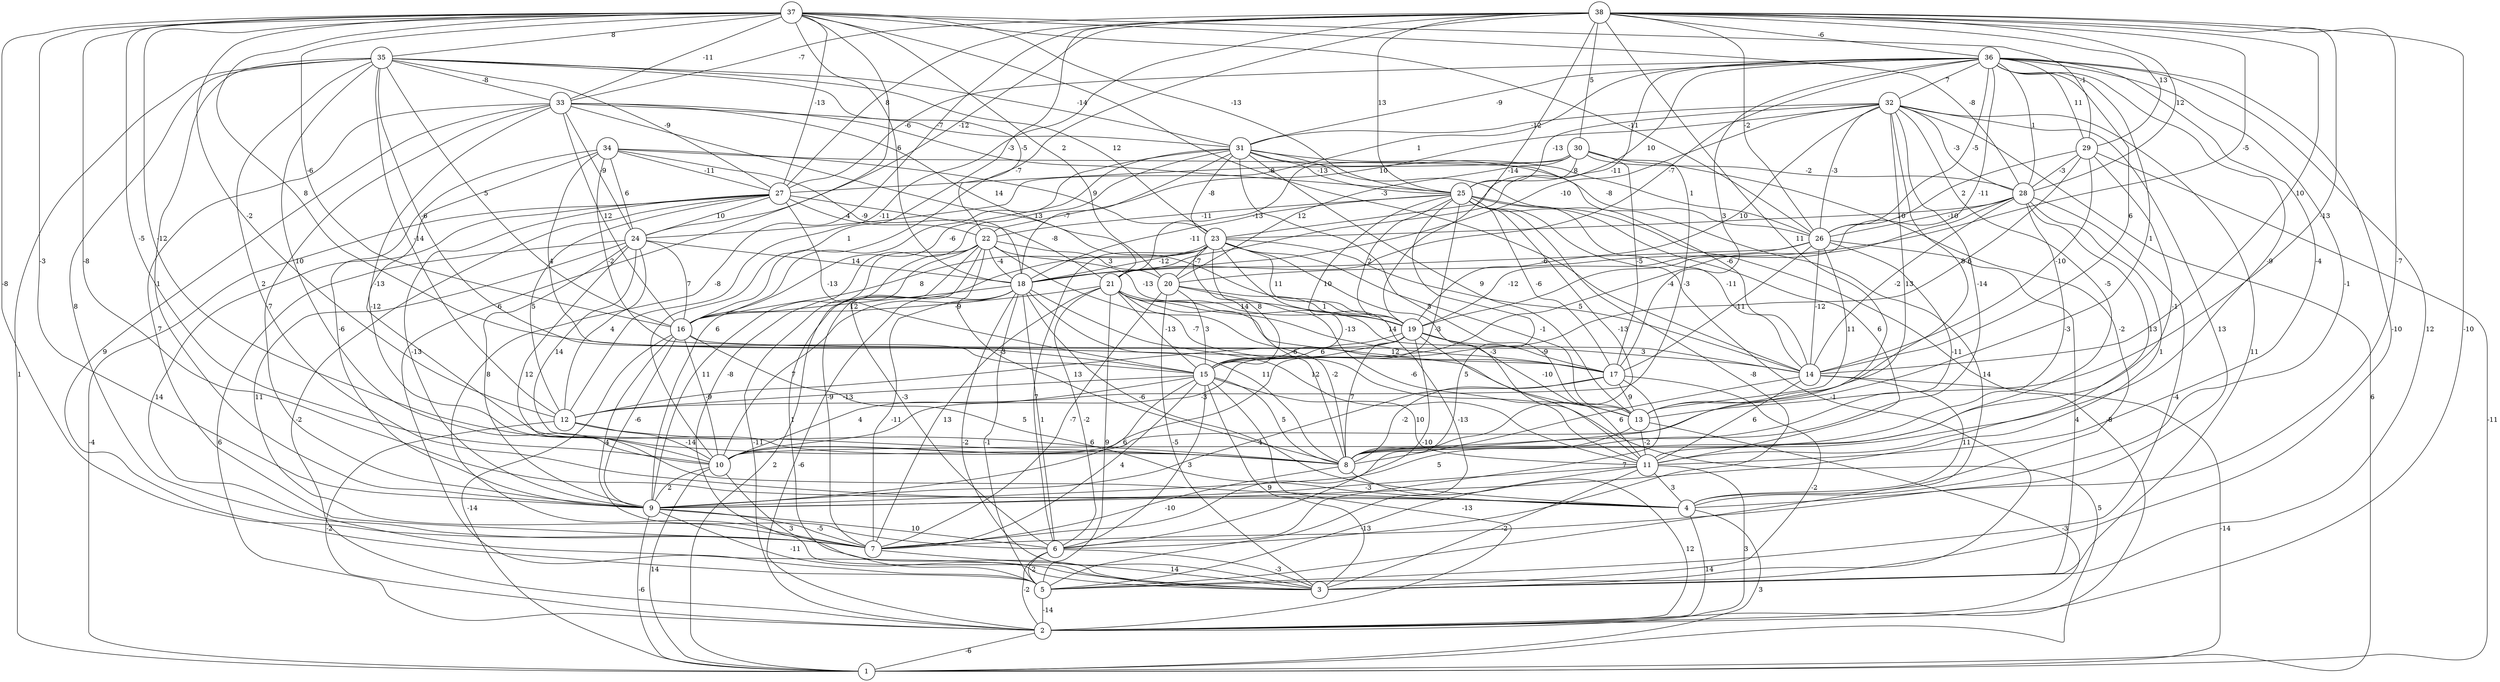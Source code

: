 graph { 
	 fontname="Helvetica,Arial,sans-serif" 
	 node [shape = circle]; 
	 38 -- 2 [label = "-10"];
	 38 -- 4 [label = "-7"];
	 38 -- 7 [label = "-8"];
	 38 -- 8 [label = "11"];
	 38 -- 10 [label = "1"];
	 38 -- 12 [label = "-11"];
	 38 -- 13 [label = "-13"];
	 38 -- 14 [label = "10"];
	 38 -- 16 [label = "-7"];
	 38 -- 19 [label = "-14"];
	 38 -- 20 [label = "-5"];
	 38 -- 24 [label = "-12"];
	 38 -- 25 [label = "13"];
	 38 -- 26 [label = "-2"];
	 38 -- 27 [label = "8"];
	 38 -- 28 [label = "12"];
	 38 -- 29 [label = "13"];
	 38 -- 30 [label = "5"];
	 38 -- 33 [label = "-7"];
	 38 -- 36 [label = "-6"];
	 37 -- 4 [label = "-8"];
	 37 -- 5 [label = "6"];
	 37 -- 7 [label = "-8"];
	 37 -- 8 [label = "-12"];
	 37 -- 9 [label = "-3"];
	 37 -- 10 [label = "-5"];
	 37 -- 12 [label = "-2"];
	 37 -- 14 [label = "-3"];
	 37 -- 16 [label = "-6"];
	 37 -- 17 [label = "8"];
	 37 -- 18 [label = "6"];
	 37 -- 20 [label = "2"];
	 37 -- 25 [label = "-13"];
	 37 -- 26 [label = "-11"];
	 37 -- 27 [label = "-13"];
	 37 -- 28 [label = "-8"];
	 37 -- 29 [label = "-1"];
	 37 -- 33 [label = "-11"];
	 37 -- 35 [label = "8"];
	 36 -- 3 [label = "12"];
	 36 -- 4 [label = "-1"];
	 36 -- 5 [label = "-10"];
	 36 -- 8 [label = "-9"];
	 36 -- 11 [label = "-4"];
	 36 -- 13 [label = "1"];
	 36 -- 14 [label = "6"];
	 36 -- 17 [label = "3"];
	 36 -- 18 [label = "-11"];
	 36 -- 19 [label = "-11"];
	 36 -- 21 [label = "-7"];
	 36 -- 23 [label = "10"];
	 36 -- 24 [label = "1"];
	 36 -- 26 [label = "-5"];
	 36 -- 27 [label = "-6"];
	 36 -- 28 [label = "1"];
	 36 -- 29 [label = "11"];
	 36 -- 31 [label = "-9"];
	 36 -- 32 [label = "7"];
	 35 -- 1 [label = "1"];
	 35 -- 4 [label = "2"];
	 35 -- 7 [label = "8"];
	 35 -- 9 [label = "1"];
	 35 -- 10 [label = "10"];
	 35 -- 12 [label = "-14"];
	 35 -- 15 [label = "-6"];
	 35 -- 16 [label = "5"];
	 35 -- 22 [label = "-5"];
	 35 -- 23 [label = "12"];
	 35 -- 27 [label = "-9"];
	 35 -- 31 [label = "-14"];
	 35 -- 33 [label = "-8"];
	 34 -- 9 [label = "-6"];
	 34 -- 10 [label = "-12"];
	 34 -- 15 [label = "4"];
	 34 -- 17 [label = "-2"];
	 34 -- 18 [label = "-9"];
	 34 -- 23 [label = "9"];
	 34 -- 24 [label = "6"];
	 34 -- 26 [label = "-8"];
	 34 -- 27 [label = "-11"];
	 33 -- 5 [label = "9"];
	 33 -- 7 [label = "7"];
	 33 -- 8 [label = "-13"];
	 33 -- 9 [label = "-7"];
	 33 -- 16 [label = "12"];
	 33 -- 19 [label = "13"];
	 33 -- 21 [label = "14"];
	 33 -- 24 [label = "-9"];
	 33 -- 25 [label = "-3"];
	 33 -- 31 [label = "-7"];
	 32 -- 1 [label = "6"];
	 32 -- 3 [label = "11"];
	 32 -- 7 [label = "13"];
	 32 -- 8 [label = "-14"];
	 32 -- 10 [label = "13"];
	 32 -- 11 [label = "-5"];
	 32 -- 13 [label = "8"];
	 32 -- 18 [label = "-10"];
	 32 -- 19 [label = "10"];
	 32 -- 22 [label = "10"];
	 32 -- 25 [label = "-13"];
	 32 -- 26 [label = "-3"];
	 32 -- 28 [label = "-3"];
	 32 -- 31 [label = "-12"];
	 31 -- 3 [label = "-8"];
	 31 -- 5 [label = "14"];
	 31 -- 9 [label = "6"];
	 31 -- 11 [label = "5"];
	 31 -- 13 [label = "9"];
	 31 -- 14 [label = "-6"];
	 31 -- 16 [label = "-6"];
	 31 -- 18 [label = "-7"];
	 31 -- 23 [label = "-8"];
	 31 -- 25 [label = "-13"];
	 31 -- 26 [label = "1"];
	 30 -- 4 [label = "-2"];
	 30 -- 12 [label = "-3"];
	 30 -- 17 [label = "-5"];
	 30 -- 20 [label = "12"];
	 30 -- 21 [label = "-13"];
	 30 -- 25 [label = "8"];
	 30 -- 27 [label = "-8"];
	 30 -- 28 [label = "-2"];
	 29 -- 1 [label = "-11"];
	 29 -- 8 [label = "-1"];
	 29 -- 14 [label = "-10"];
	 29 -- 15 [label = "6"];
	 29 -- 26 [label = "2"];
	 29 -- 28 [label = "-3"];
	 28 -- 5 [label = "-4"];
	 28 -- 8 [label = "-3"];
	 28 -- 9 [label = "1"];
	 28 -- 11 [label = "13"];
	 28 -- 14 [label = "-2"];
	 28 -- 15 [label = "-4"];
	 28 -- 23 [label = "10"];
	 28 -- 26 [label = "-10"];
	 27 -- 1 [label = "-4"];
	 27 -- 2 [label = "-2"];
	 27 -- 3 [label = "14"];
	 27 -- 9 [label = "-13"];
	 27 -- 12 [label = "5"];
	 27 -- 15 [label = "-13"];
	 27 -- 21 [label = "-8"];
	 27 -- 22 [label = "4"];
	 27 -- 24 [label = "10"];
	 26 -- 3 [label = "4"];
	 26 -- 10 [label = "-11"];
	 26 -- 13 [label = "11"];
	 26 -- 14 [label = "-12"];
	 26 -- 17 [label = "-11"];
	 26 -- 18 [label = "-6"];
	 26 -- 19 [label = "-12"];
	 25 -- 2 [label = "-8"];
	 25 -- 3 [label = "-1"];
	 25 -- 6 [label = "-8"];
	 25 -- 7 [label = "5"];
	 25 -- 8 [label = "-13"];
	 25 -- 10 [label = "-3"];
	 25 -- 11 [label = "6"];
	 25 -- 14 [label = "-11"];
	 25 -- 15 [label = "10"];
	 25 -- 17 [label = "-6"];
	 25 -- 18 [label = "-11"];
	 25 -- 19 [label = "2"];
	 25 -- 22 [label = "-11"];
	 24 -- 2 [label = "6"];
	 24 -- 4 [label = "12"];
	 24 -- 7 [label = "11"];
	 24 -- 8 [label = "14"];
	 24 -- 9 [label = "8"];
	 24 -- 12 [label = "4"];
	 24 -- 16 [label = "7"];
	 24 -- 18 [label = "14"];
	 23 -- 1 [label = "2"];
	 23 -- 5 [label = "-13"];
	 23 -- 6 [label = "7"];
	 23 -- 8 [label = "-6"];
	 23 -- 11 [label = "-3"];
	 23 -- 13 [label = "-1"];
	 23 -- 14 [label = "5"];
	 23 -- 15 [label = "8"];
	 23 -- 16 [label = "8"];
	 23 -- 18 [label = "-12"];
	 23 -- 19 [label = "11"];
	 23 -- 20 [label = "-7"];
	 22 -- 2 [label = "-11"];
	 22 -- 5 [label = "1"];
	 22 -- 6 [label = "-3"];
	 22 -- 7 [label = "-9"];
	 22 -- 8 [label = "-3"];
	 22 -- 9 [label = "11"];
	 22 -- 13 [label = "-7"];
	 22 -- 18 [label = "-4"];
	 22 -- 19 [label = "-13"];
	 22 -- 20 [label = "3"];
	 21 -- 5 [label = "9"];
	 21 -- 6 [label = "-2"];
	 21 -- 7 [label = "13"];
	 21 -- 8 [label = "-2"];
	 21 -- 13 [label = "12"];
	 21 -- 14 [label = "14"];
	 21 -- 15 [label = "-13"];
	 21 -- 16 [label = "-9"];
	 21 -- 17 [label = "-13"];
	 21 -- 19 [label = "14"];
	 20 -- 3 [label = "-5"];
	 20 -- 7 [label = "-7"];
	 20 -- 11 [label = "-6"];
	 20 -- 15 [label = "3"];
	 20 -- 19 [label = "1"];
	 19 -- 1 [label = "5"];
	 19 -- 6 [label = "-10"];
	 19 -- 8 [label = "7"];
	 19 -- 10 [label = "-3"];
	 19 -- 12 [label = "13"];
	 19 -- 13 [label = "-10"];
	 19 -- 15 [label = "6"];
	 19 -- 17 [label = "-9"];
	 18 -- 2 [label = "-6"];
	 18 -- 3 [label = "-2"];
	 18 -- 4 [label = "-6"];
	 18 -- 5 [label = "-1"];
	 18 -- 6 [label = "1"];
	 18 -- 7 [label = "-11"];
	 18 -- 8 [label = "11"];
	 18 -- 10 [label = "7"];
	 18 -- 11 [label = "12"];
	 18 -- 16 [label = "12"];
	 17 -- 3 [label = "-2"];
	 17 -- 6 [label = "7"];
	 17 -- 8 [label = "-2"];
	 17 -- 9 [label = "4"];
	 17 -- 13 [label = "9"];
	 16 -- 1 [label = "-14"];
	 16 -- 4 [label = "5"];
	 16 -- 6 [label = "4"];
	 16 -- 9 [label = "-6"];
	 16 -- 10 [label = "-9"];
	 16 -- 14 [label = "3"];
	 15 -- 2 [label = "-13"];
	 15 -- 3 [label = "9"];
	 15 -- 6 [label = "3"];
	 15 -- 7 [label = "4"];
	 15 -- 8 [label = "5"];
	 15 -- 9 [label = "6"];
	 15 -- 10 [label = "4"];
	 15 -- 11 [label = "10"];
	 15 -- 12 [label = "-13"];
	 14 -- 1 [label = "-14"];
	 14 -- 4 [label = "11"];
	 14 -- 8 [label = "6"];
	 14 -- 11 [label = "6"];
	 13 -- 2 [label = "-3"];
	 13 -- 9 [label = "5"];
	 13 -- 11 [label = "-2"];
	 12 -- 2 [label = "-2"];
	 12 -- 8 [label = "6"];
	 12 -- 10 [label = "-14"];
	 11 -- 2 [label = "3"];
	 11 -- 3 [label = "-2"];
	 11 -- 4 [label = "3"];
	 11 -- 5 [label = "-13"];
	 11 -- 9 [label = "-3"];
	 10 -- 1 [label = "14"];
	 10 -- 3 [label = "3"];
	 10 -- 9 [label = "2"];
	 9 -- 1 [label = "-6"];
	 9 -- 3 [label = "-11"];
	 9 -- 6 [label = "10"];
	 9 -- 7 [label = "-5"];
	 8 -- 2 [label = "12"];
	 8 -- 7 [label = "-10"];
	 7 -- 3 [label = "14"];
	 6 -- 2 [label = "-2"];
	 6 -- 3 [label = "-3"];
	 6 -- 5 [label = "-2"];
	 5 -- 2 [label = "-14"];
	 4 -- 1 [label = "3"];
	 4 -- 2 [label = "14"];
	 2 -- 1 [label = "-6"];
	 1;
	 2;
	 3;
	 4;
	 5;
	 6;
	 7;
	 8;
	 9;
	 10;
	 11;
	 12;
	 13;
	 14;
	 15;
	 16;
	 17;
	 18;
	 19;
	 20;
	 21;
	 22;
	 23;
	 24;
	 25;
	 26;
	 27;
	 28;
	 29;
	 30;
	 31;
	 32;
	 33;
	 34;
	 35;
	 36;
	 37;
	 38;
}
